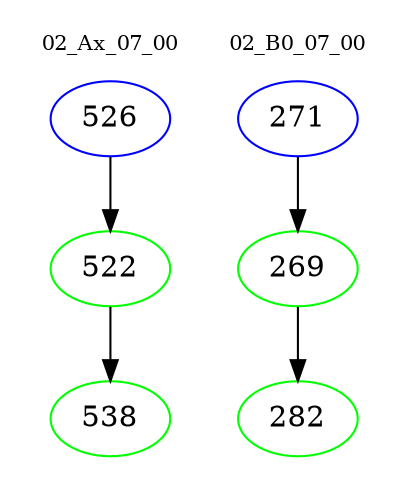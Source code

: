 digraph{
subgraph cluster_0 {
color = white
label = "02_Ax_07_00";
fontsize=10;
T0_526 [label="526", color="blue"]
T0_526 -> T0_522 [color="black"]
T0_522 [label="522", color="green"]
T0_522 -> T0_538 [color="black"]
T0_538 [label="538", color="green"]
}
subgraph cluster_1 {
color = white
label = "02_B0_07_00";
fontsize=10;
T1_271 [label="271", color="blue"]
T1_271 -> T1_269 [color="black"]
T1_269 [label="269", color="green"]
T1_269 -> T1_282 [color="black"]
T1_282 [label="282", color="green"]
}
}
